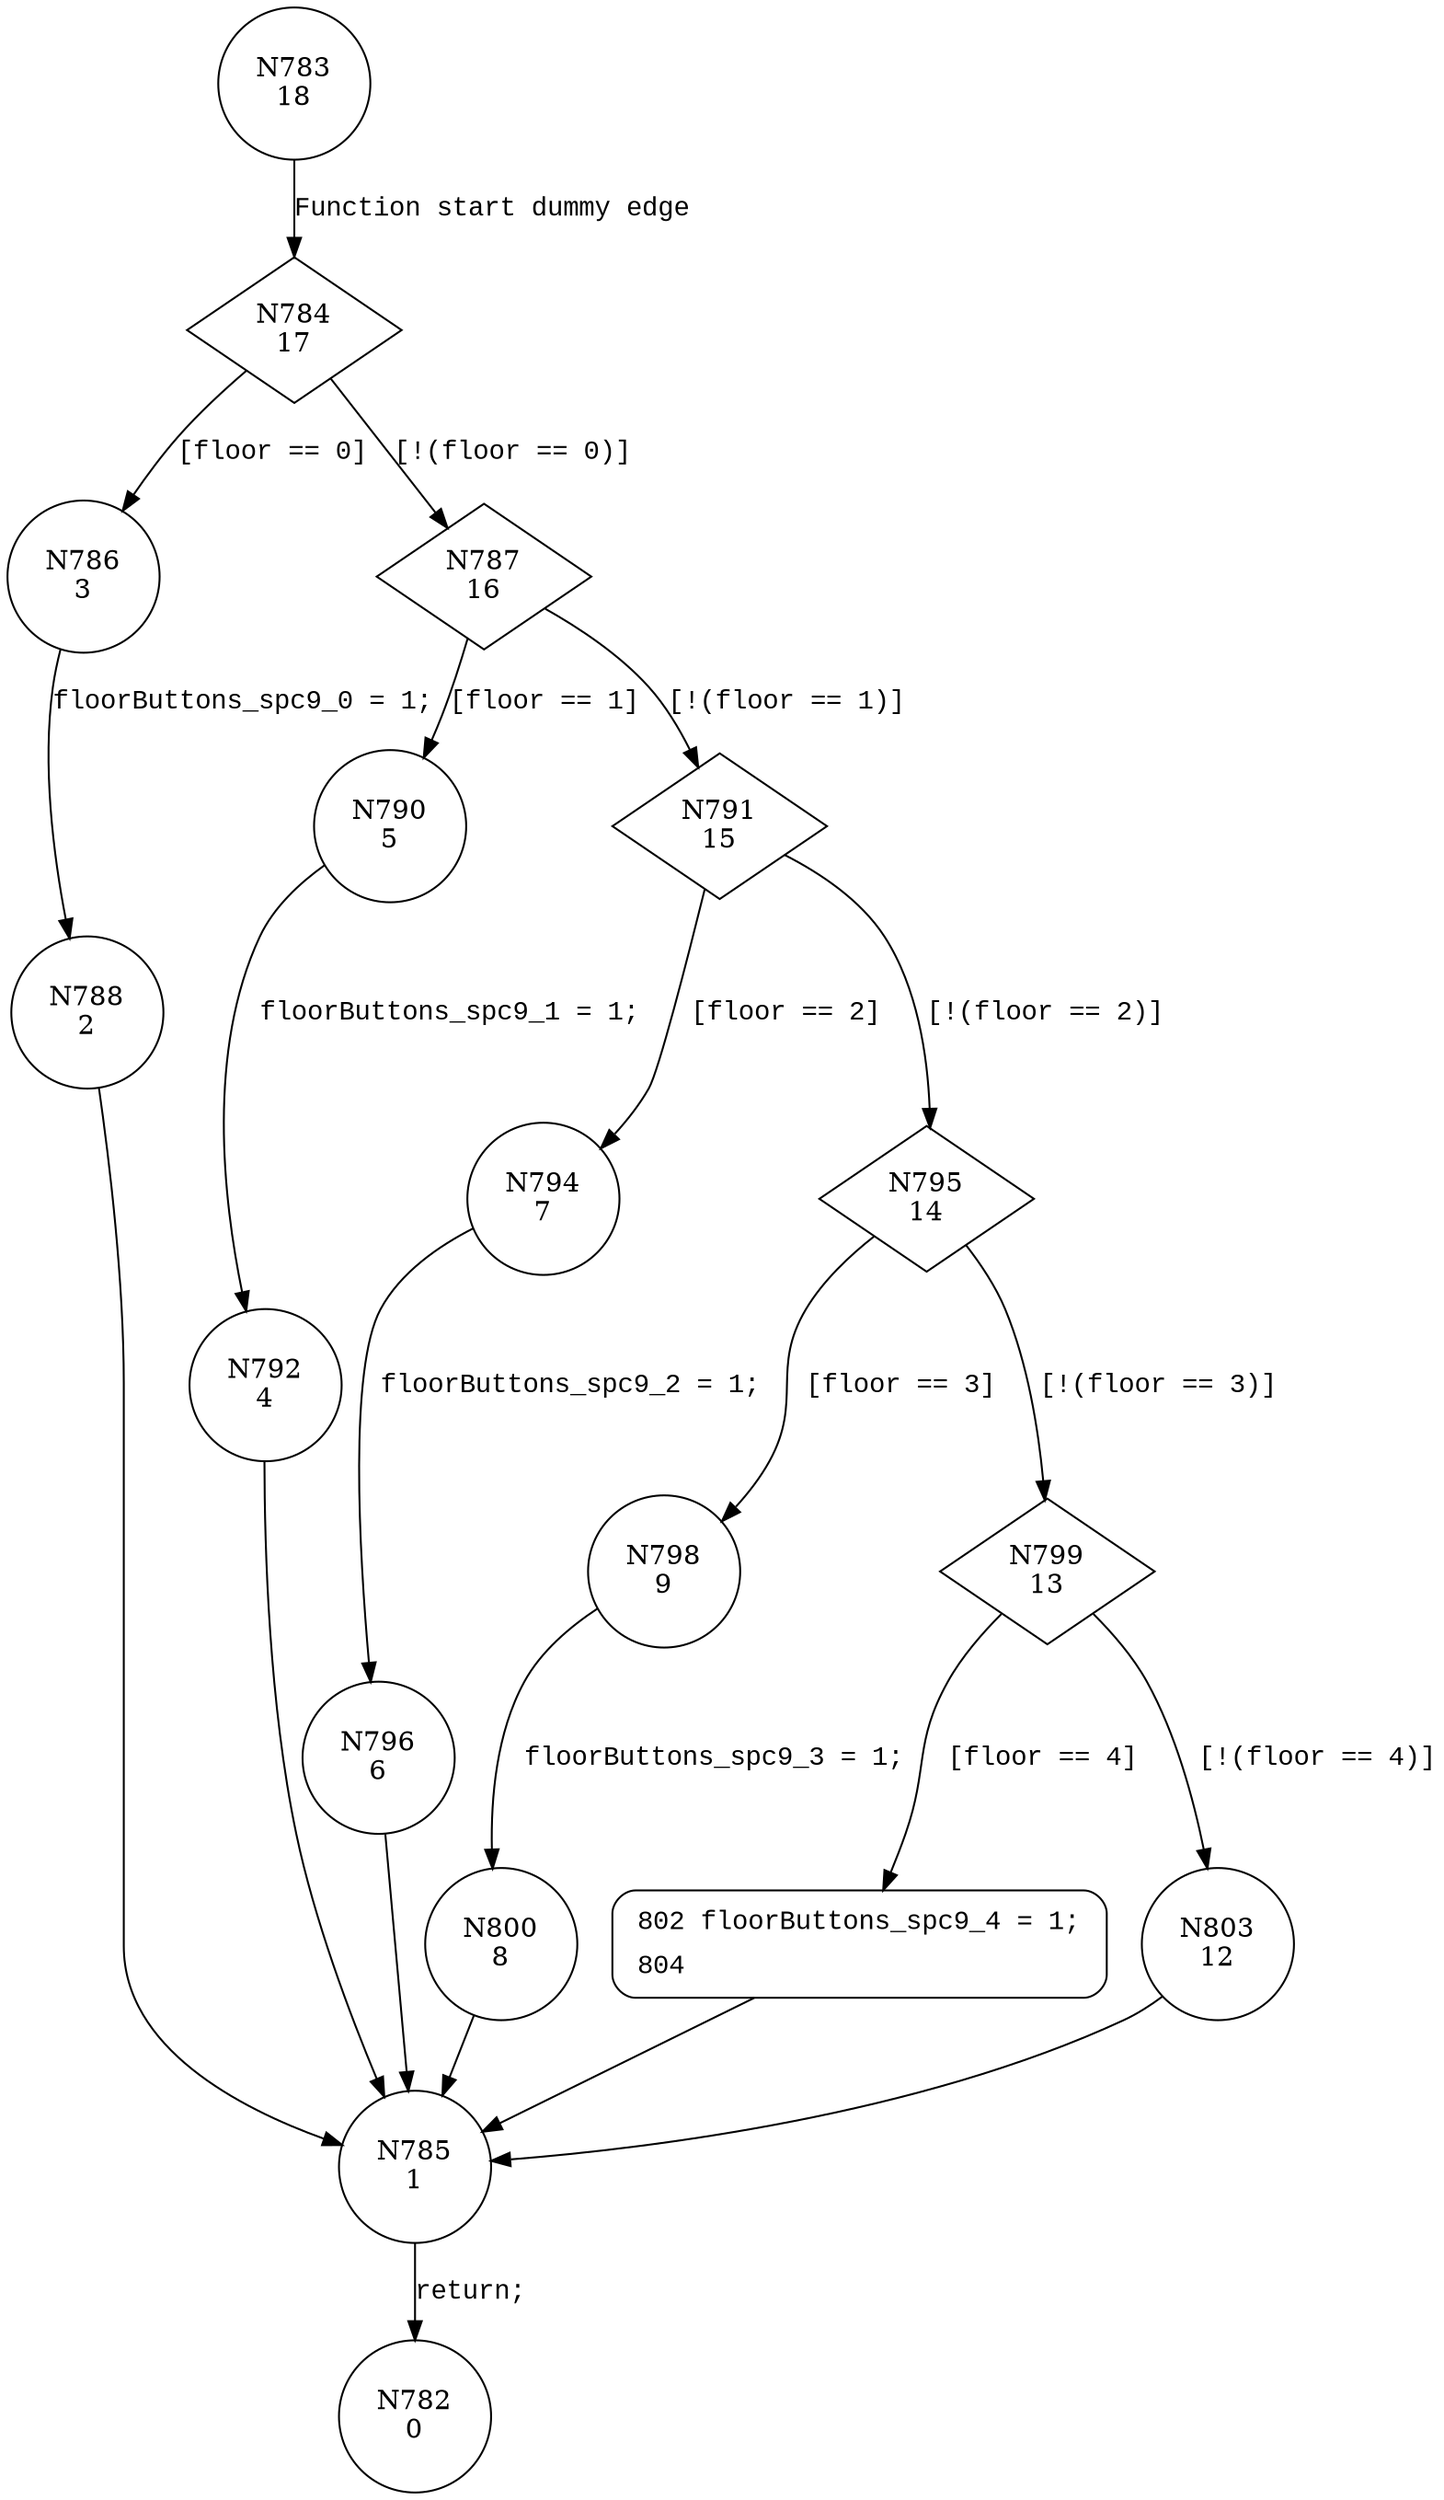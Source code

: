digraph __utac_acc__Specification9_spec__2 {
783 [shape="circle" label="N783\n18"]
784 [shape="diamond" label="N784\n17"]
786 [shape="circle" label="N786\n3"]
787 [shape="diamond" label="N787\n16"]
790 [shape="circle" label="N790\n5"]
791 [shape="diamond" label="N791\n15"]
794 [shape="circle" label="N794\n7"]
795 [shape="diamond" label="N795\n14"]
798 [shape="circle" label="N798\n9"]
799 [shape="diamond" label="N799\n13"]
802 [shape="circle" label="N802\n11"]
803 [shape="circle" label="N803\n12"]
785 [shape="circle" label="N785\n1"]
782 [shape="circle" label="N782\n0"]
800 [shape="circle" label="N800\n8"]
796 [shape="circle" label="N796\n6"]
792 [shape="circle" label="N792\n4"]
788 [shape="circle" label="N788\n2"]
802 [style="filled,bold" penwidth="1" fillcolor="white" fontname="Courier New" shape="Mrecord" label=<<table border="0" cellborder="0" cellpadding="3" bgcolor="white"><tr><td align="right">802</td><td align="left">floorButtons_spc9_4 = 1;</td></tr><tr><td align="right">804</td><td align="left"></td></tr></table>>]
802 -> 785[label=""]
783 -> 784 [label="Function start dummy edge" fontname="Courier New"]
784 -> 786 [label="[floor == 0]" fontname="Courier New"]
784 -> 787 [label="[!(floor == 0)]" fontname="Courier New"]
787 -> 790 [label="[floor == 1]" fontname="Courier New"]
787 -> 791 [label="[!(floor == 1)]" fontname="Courier New"]
791 -> 794 [label="[floor == 2]" fontname="Courier New"]
791 -> 795 [label="[!(floor == 2)]" fontname="Courier New"]
795 -> 798 [label="[floor == 3]" fontname="Courier New"]
795 -> 799 [label="[!(floor == 3)]" fontname="Courier New"]
799 -> 802 [label="[floor == 4]" fontname="Courier New"]
799 -> 803 [label="[!(floor == 4)]" fontname="Courier New"]
785 -> 782 [label="return;" fontname="Courier New"]
798 -> 800 [label="floorButtons_spc9_3 = 1;" fontname="Courier New"]
794 -> 796 [label="floorButtons_spc9_2 = 1;" fontname="Courier New"]
790 -> 792 [label="floorButtons_spc9_1 = 1;" fontname="Courier New"]
786 -> 788 [label="floorButtons_spc9_0 = 1;" fontname="Courier New"]
803 -> 785 [label="" fontname="Courier New"]
800 -> 785 [label="" fontname="Courier New"]
796 -> 785 [label="" fontname="Courier New"]
792 -> 785 [label="" fontname="Courier New"]
788 -> 785 [label="" fontname="Courier New"]
}